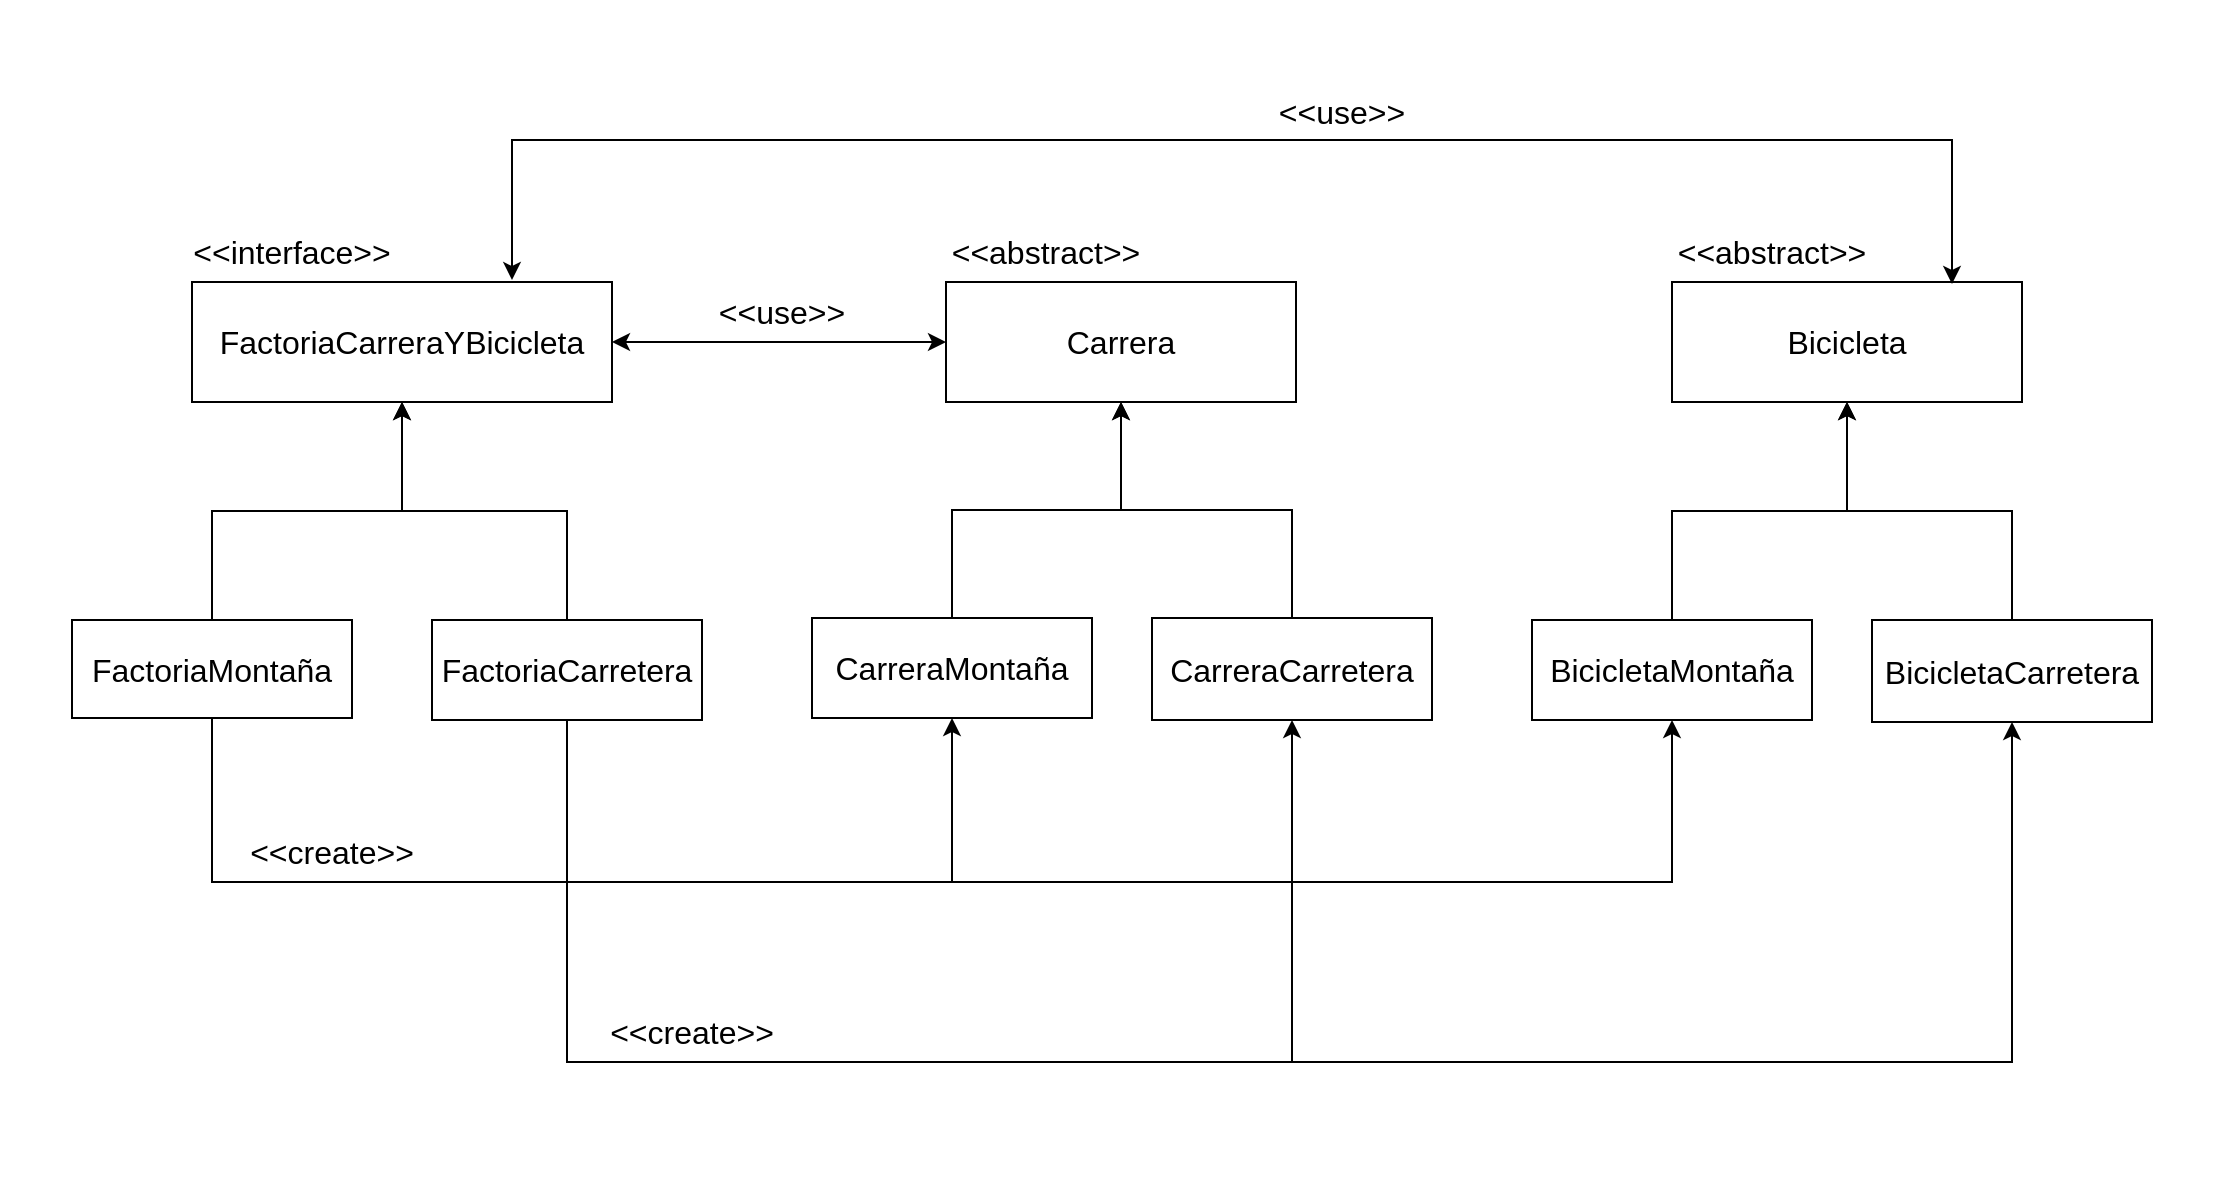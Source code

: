 <mxfile version="24.0.8" type="device">
  <diagram name="Página-1" id="lhlbxbkvJzCDbgP3xxw3">
    <mxGraphModel dx="1364" dy="793" grid="1" gridSize="10" guides="1" tooltips="1" connect="1" arrows="1" fold="1" page="1" pageScale="1" pageWidth="1169" pageHeight="827" math="0" shadow="0">
      <root>
        <mxCell id="0" />
        <mxCell id="1" parent="0" />
        <mxCell id="dxx1UUcfaSfJKWFDqSpa-2" value="" style="rounded=0;whiteSpace=wrap;html=1;opacity=0;" vertex="1" parent="1">
          <mxGeometry x="30" y="40" width="1110" height="590" as="geometry" />
        </mxCell>
        <mxCell id="4wPU7yAXfa_n96mV8RHk-1" value="&lt;font style=&quot;font-size: 16px;&quot;&gt;FactoriaCarreraYBicicleta&lt;/font&gt;" style="rounded=0;whiteSpace=wrap;html=1;" parent="1" vertex="1">
          <mxGeometry x="125" y="180" width="210" height="60" as="geometry" />
        </mxCell>
        <mxCell id="4wPU7yAXfa_n96mV8RHk-10" style="edgeStyle=orthogonalEdgeStyle;rounded=0;orthogonalLoop=1;jettySize=auto;html=1;exitX=0.5;exitY=0;exitDx=0;exitDy=0;entryX=0.5;entryY=1;entryDx=0;entryDy=0;" parent="1" source="4wPU7yAXfa_n96mV8RHk-2" target="4wPU7yAXfa_n96mV8RHk-1" edge="1">
          <mxGeometry relative="1" as="geometry" />
        </mxCell>
        <mxCell id="4wPU7yAXfa_n96mV8RHk-47" style="edgeStyle=orthogonalEdgeStyle;rounded=0;orthogonalLoop=1;jettySize=auto;html=1;exitX=0.5;exitY=1;exitDx=0;exitDy=0;entryX=0.5;entryY=1;entryDx=0;entryDy=0;" parent="1" source="4wPU7yAXfa_n96mV8RHk-2" target="4wPU7yAXfa_n96mV8RHk-14" edge="1">
          <mxGeometry relative="1" as="geometry">
            <Array as="points">
              <mxPoint x="313" y="570" />
              <mxPoint x="675" y="570" />
            </Array>
          </mxGeometry>
        </mxCell>
        <mxCell id="4wPU7yAXfa_n96mV8RHk-51" style="edgeStyle=orthogonalEdgeStyle;rounded=0;orthogonalLoop=1;jettySize=auto;html=1;exitX=0.5;exitY=1;exitDx=0;exitDy=0;entryX=0.5;entryY=1;entryDx=0;entryDy=0;" parent="1" source="4wPU7yAXfa_n96mV8RHk-2" target="4wPU7yAXfa_n96mV8RHk-16" edge="1">
          <mxGeometry relative="1" as="geometry">
            <Array as="points">
              <mxPoint x="313" y="570" />
              <mxPoint x="1035" y="570" />
            </Array>
          </mxGeometry>
        </mxCell>
        <mxCell id="4wPU7yAXfa_n96mV8RHk-2" value="&lt;font style=&quot;font-size: 16px;&quot;&gt;FactoriaCarretera&lt;/font&gt;" style="rounded=0;whiteSpace=wrap;html=1;" parent="1" vertex="1">
          <mxGeometry x="245" y="349" width="135" height="50" as="geometry" />
        </mxCell>
        <mxCell id="4wPU7yAXfa_n96mV8RHk-6" style="edgeStyle=orthogonalEdgeStyle;rounded=0;orthogonalLoop=1;jettySize=auto;html=1;exitX=0.5;exitY=0;exitDx=0;exitDy=0;" parent="1" source="4wPU7yAXfa_n96mV8RHk-3" target="4wPU7yAXfa_n96mV8RHk-1" edge="1">
          <mxGeometry relative="1" as="geometry" />
        </mxCell>
        <mxCell id="4wPU7yAXfa_n96mV8RHk-45" style="edgeStyle=orthogonalEdgeStyle;rounded=0;orthogonalLoop=1;jettySize=auto;html=1;exitX=0.5;exitY=1;exitDx=0;exitDy=0;entryX=0.5;entryY=1;entryDx=0;entryDy=0;" parent="1" source="4wPU7yAXfa_n96mV8RHk-3" target="4wPU7yAXfa_n96mV8RHk-17" edge="1">
          <mxGeometry relative="1" as="geometry">
            <Array as="points">
              <mxPoint x="135" y="480" />
              <mxPoint x="865" y="480" />
            </Array>
          </mxGeometry>
        </mxCell>
        <mxCell id="4wPU7yAXfa_n96mV8RHk-46" style="edgeStyle=orthogonalEdgeStyle;rounded=0;orthogonalLoop=1;jettySize=auto;html=1;exitX=0.5;exitY=1;exitDx=0;exitDy=0;entryX=0.5;entryY=1;entryDx=0;entryDy=0;" parent="1" source="4wPU7yAXfa_n96mV8RHk-3" target="4wPU7yAXfa_n96mV8RHk-15" edge="1">
          <mxGeometry relative="1" as="geometry">
            <Array as="points">
              <mxPoint x="135" y="480" />
              <mxPoint x="505" y="480" />
            </Array>
          </mxGeometry>
        </mxCell>
        <mxCell id="4wPU7yAXfa_n96mV8RHk-3" value="&lt;font style=&quot;font-size: 16px;&quot;&gt;FactoriaMontaña&lt;/font&gt;" style="rounded=0;whiteSpace=wrap;html=1;" parent="1" vertex="1">
          <mxGeometry x="65" y="349" width="140" height="49" as="geometry" />
        </mxCell>
        <mxCell id="4wPU7yAXfa_n96mV8RHk-12" value="&lt;font style=&quot;font-size: 16px;&quot;&gt;Carrera&lt;/font&gt;" style="rounded=0;whiteSpace=wrap;html=1;" parent="1" vertex="1">
          <mxGeometry x="502" y="180" width="175" height="60" as="geometry" />
        </mxCell>
        <mxCell id="4wPU7yAXfa_n96mV8RHk-13" value="&lt;font style=&quot;font-size: 16px;&quot;&gt;Bicicleta&lt;/font&gt;" style="rounded=0;whiteSpace=wrap;html=1;" parent="1" vertex="1">
          <mxGeometry x="865" y="180" width="175" height="60" as="geometry" />
        </mxCell>
        <mxCell id="4wPU7yAXfa_n96mV8RHk-43" style="edgeStyle=orthogonalEdgeStyle;rounded=0;orthogonalLoop=1;jettySize=auto;html=1;exitX=0.5;exitY=0;exitDx=0;exitDy=0;entryX=0.5;entryY=1;entryDx=0;entryDy=0;" parent="1" source="4wPU7yAXfa_n96mV8RHk-14" target="4wPU7yAXfa_n96mV8RHk-12" edge="1">
          <mxGeometry relative="1" as="geometry" />
        </mxCell>
        <mxCell id="4wPU7yAXfa_n96mV8RHk-14" value="&lt;font style=&quot;font-size: 16px;&quot;&gt;CarreraCarretera&lt;/font&gt;" style="rounded=0;whiteSpace=wrap;html=1;" parent="1" vertex="1">
          <mxGeometry x="605" y="348" width="140" height="51" as="geometry" />
        </mxCell>
        <mxCell id="4wPU7yAXfa_n96mV8RHk-44" style="edgeStyle=orthogonalEdgeStyle;rounded=0;orthogonalLoop=1;jettySize=auto;html=1;exitX=0.5;exitY=0;exitDx=0;exitDy=0;entryX=0.5;entryY=1;entryDx=0;entryDy=0;" parent="1" source="4wPU7yAXfa_n96mV8RHk-15" target="4wPU7yAXfa_n96mV8RHk-12" edge="1">
          <mxGeometry relative="1" as="geometry" />
        </mxCell>
        <mxCell id="4wPU7yAXfa_n96mV8RHk-15" value="&lt;font style=&quot;font-size: 16px;&quot;&gt;CarreraMontaña&lt;/font&gt;" style="rounded=0;whiteSpace=wrap;html=1;" parent="1" vertex="1">
          <mxGeometry x="435" y="348" width="140" height="50" as="geometry" />
        </mxCell>
        <mxCell id="4wPU7yAXfa_n96mV8RHk-22" style="edgeStyle=orthogonalEdgeStyle;rounded=0;orthogonalLoop=1;jettySize=auto;html=1;exitX=0.5;exitY=0;exitDx=0;exitDy=0;" parent="1" source="4wPU7yAXfa_n96mV8RHk-16" target="4wPU7yAXfa_n96mV8RHk-13" edge="1">
          <mxGeometry relative="1" as="geometry" />
        </mxCell>
        <mxCell id="4wPU7yAXfa_n96mV8RHk-16" value="&lt;font style=&quot;font-size: 16px;&quot;&gt;BicicletaCarretera&lt;/font&gt;" style="rounded=0;whiteSpace=wrap;html=1;" parent="1" vertex="1">
          <mxGeometry x="965" y="349" width="140" height="51" as="geometry" />
        </mxCell>
        <mxCell id="4wPU7yAXfa_n96mV8RHk-21" style="edgeStyle=orthogonalEdgeStyle;rounded=0;orthogonalLoop=1;jettySize=auto;html=1;exitX=0.5;exitY=0;exitDx=0;exitDy=0;" parent="1" source="4wPU7yAXfa_n96mV8RHk-17" target="4wPU7yAXfa_n96mV8RHk-13" edge="1">
          <mxGeometry relative="1" as="geometry" />
        </mxCell>
        <mxCell id="4wPU7yAXfa_n96mV8RHk-17" value="&lt;font style=&quot;font-size: 16px;&quot;&gt;BicicletaMontaña&lt;/font&gt;" style="rounded=0;whiteSpace=wrap;html=1;" parent="1" vertex="1">
          <mxGeometry x="795" y="349" width="140" height="50" as="geometry" />
        </mxCell>
        <mxCell id="4wPU7yAXfa_n96mV8RHk-27" value="&lt;font style=&quot;font-size: 16px;&quot;&gt;&amp;lt;&amp;lt;create&amp;gt;&amp;gt;&lt;/font&gt;" style="text;html=1;align=center;verticalAlign=middle;whiteSpace=wrap;rounded=0;" parent="1" vertex="1">
          <mxGeometry x="345" y="540" width="60" height="30" as="geometry" />
        </mxCell>
        <mxCell id="4wPU7yAXfa_n96mV8RHk-28" value="&lt;font style=&quot;font-size: 16px;&quot;&gt;&amp;lt;&amp;lt;create&amp;gt;&amp;gt;&lt;/font&gt;" style="text;html=1;align=center;verticalAlign=middle;whiteSpace=wrap;rounded=0;" parent="1" vertex="1">
          <mxGeometry x="165" y="450" width="60" height="30" as="geometry" />
        </mxCell>
        <mxCell id="4wPU7yAXfa_n96mV8RHk-30" value="&lt;font style=&quot;font-size: 16px;&quot;&gt;&amp;lt;&amp;lt;interface&amp;gt;&amp;gt;&lt;/font&gt;" style="text;html=1;align=center;verticalAlign=middle;whiteSpace=wrap;rounded=0;" parent="1" vertex="1">
          <mxGeometry x="125" y="150" width="100" height="30" as="geometry" />
        </mxCell>
        <mxCell id="4wPU7yAXfa_n96mV8RHk-31" value="&lt;font style=&quot;font-size: 16px;&quot;&gt;&amp;lt;&amp;lt;abstract&amp;gt;&amp;gt;&lt;/font&gt;" style="text;html=1;align=center;verticalAlign=middle;whiteSpace=wrap;rounded=0;" parent="1" vertex="1">
          <mxGeometry x="502" y="150" width="100" height="30" as="geometry" />
        </mxCell>
        <mxCell id="4wPU7yAXfa_n96mV8RHk-32" value="&lt;font style=&quot;font-size: 16px;&quot;&gt;&amp;lt;&amp;lt;abstract&amp;gt;&amp;gt;&lt;/font&gt;" style="text;html=1;align=center;verticalAlign=middle;whiteSpace=wrap;rounded=0;" parent="1" vertex="1">
          <mxGeometry x="865" y="150" width="100" height="30" as="geometry" />
        </mxCell>
        <mxCell id="4wPU7yAXfa_n96mV8RHk-37" value="" style="endArrow=classic;startArrow=classic;html=1;rounded=0;" parent="1" edge="1">
          <mxGeometry width="50" height="50" relative="1" as="geometry">
            <mxPoint x="285" y="179" as="sourcePoint" />
            <mxPoint x="1005" y="181" as="targetPoint" />
            <Array as="points">
              <mxPoint x="285" y="109" />
              <mxPoint x="705" y="109" />
              <mxPoint x="1005" y="109" />
              <mxPoint x="1005" y="149" />
            </Array>
          </mxGeometry>
        </mxCell>
        <mxCell id="4wPU7yAXfa_n96mV8RHk-38" value="&lt;font style=&quot;font-size: 16px;&quot;&gt;&amp;lt;&amp;lt;use&amp;gt;&amp;gt;&lt;/font&gt;" style="text;html=1;align=center;verticalAlign=middle;whiteSpace=wrap;rounded=0;" parent="1" vertex="1">
          <mxGeometry x="650" y="80" width="100" height="30" as="geometry" />
        </mxCell>
        <mxCell id="4wPU7yAXfa_n96mV8RHk-39" value="" style="endArrow=classic;startArrow=classic;html=1;rounded=0;entryX=0;entryY=0.5;entryDx=0;entryDy=0;" parent="1" target="4wPU7yAXfa_n96mV8RHk-12" edge="1">
          <mxGeometry width="50" height="50" relative="1" as="geometry">
            <mxPoint x="335" y="210" as="sourcePoint" />
            <mxPoint x="385" y="160" as="targetPoint" />
          </mxGeometry>
        </mxCell>
        <mxCell id="4wPU7yAXfa_n96mV8RHk-40" value="&lt;font style=&quot;font-size: 16px;&quot;&gt;&amp;lt;&amp;lt;use&amp;gt;&amp;gt;&lt;/font&gt;" style="text;html=1;align=center;verticalAlign=middle;whiteSpace=wrap;rounded=0;" parent="1" vertex="1">
          <mxGeometry x="370" y="180" width="100" height="30" as="geometry" />
        </mxCell>
      </root>
    </mxGraphModel>
  </diagram>
</mxfile>
